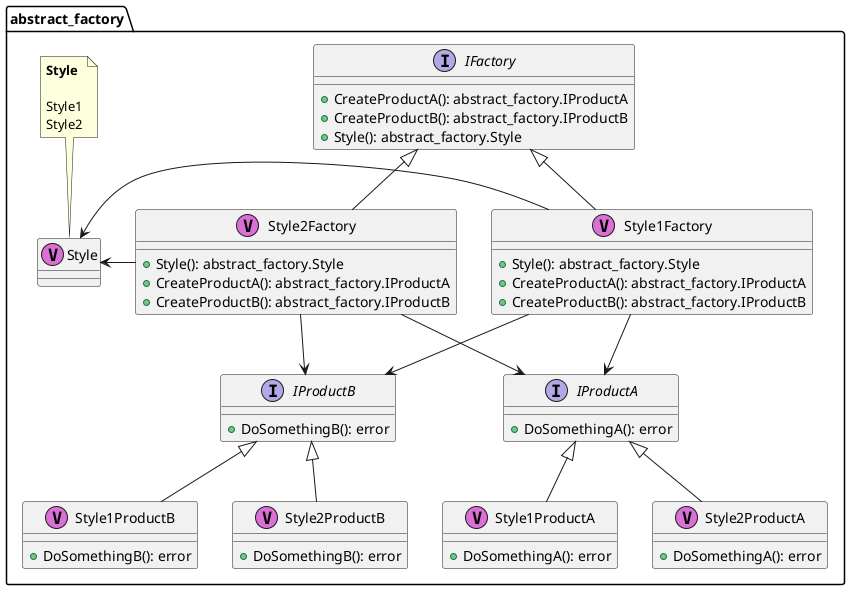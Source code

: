 @startuml

package "abstract_factory" {
	interface "IFactory" as abstract_factory.IFactory {
		+CreateProductA(): abstract_factory.IProductA
		+CreateProductB(): abstract_factory.IProductB
		+Style(): abstract_factory.Style
	}
}


	'abstract_factory.IFactory ..> abstract_factory.IProductA : <<return>> 
	'abstract_factory.IFactory ..> abstract_factory.IProductB : <<return>> 
	'abstract_factory.IFactory ..> abstract_factory.Style : <<return>> 

package "abstract_factory" {
	interface "IProductA" as abstract_factory.IProductA {
		+DoSomethingA(): error
	}
}



package "abstract_factory" {
	interface "IProductB" as abstract_factory.IProductB {
		+DoSomethingB(): error
	}
}



package "abstract_factory" {
	class "Style" as abstract_factory.Style <<V,Orchid>>
}



package "abstract_factory" {
	class "Style1Factory" as abstract_factory.Style1Factory <<V,Orchid>> {
		+Style(): abstract_factory.Style
		+CreateProductA(): abstract_factory.IProductA
		+CreateProductB(): abstract_factory.IProductB
	}
	Style1Factory -right-> Style
	Style1Factory -down-> abstract_factory.IProductA
	Style1Factory -down-> abstract_factory.IProductB
}


	'abstract_factory.Style1Factory ..> abstract_factory.Style : <<return>> 
	'abstract_factory.Style1Factory ..> abstract_factory.IProductA : <<return>> 
	'abstract_factory.Style1Factory ..> abstract_factory.IProductB : <<return>> 

package "abstract_factory" {
	class "Style1ProductA" as abstract_factory.Style1ProductA <<V,Orchid>> {
		+DoSomethingA(): error
	}
}



package "abstract_factory" {
	class "Style1ProductB" as abstract_factory.Style1ProductB <<V,Orchid>> {
		+DoSomethingB(): error
	}
}



package "abstract_factory" {
	class "Style2Factory" as abstract_factory.Style2Factory <<V,Orchid>> {
		+Style(): abstract_factory.Style
		+CreateProductA(): abstract_factory.IProductA
		+CreateProductB(): abstract_factory.IProductB
	}
	Style2Factory -left-> Style
	Style2Factory -down-> abstract_factory.IProductA
	Style2Factory -down-> abstract_factory.IProductB
}


	'abstract_factory.Style2Factory ..> abstract_factory.Style : <<return>> 
	'abstract_factory.Style2Factory ..> abstract_factory.IProductA : <<return>> 
	'abstract_factory.Style2Factory ..> abstract_factory.IProductB : <<return>> 

package "abstract_factory" {
	class "Style2ProductA" as abstract_factory.Style2ProductA <<V,Orchid>> {
		+DoSomethingA(): error
	}
}



package "abstract_factory" {
	class "Style2ProductB" as abstract_factory.Style2ProductB <<V,Orchid>> {
		+DoSomethingB(): error
	}
}

	abstract_factory.Style1Factory -up-|> abstract_factory.IFactory
	abstract_factory.Style1ProductA -up-|> abstract_factory.IProductA
	abstract_factory.Style1ProductB -up-|> abstract_factory.IProductB
	abstract_factory.Style2Factory -up-|> abstract_factory.IFactory
	abstract_factory.Style2ProductA -up-|> abstract_factory.IProductA
	abstract_factory.Style2ProductB -up-|> abstract_factory.IProductB

package "abstract_factory" {
	note as N_abstract_factory_Style
		<b>Style</b>

		Style1
		Style2
	end note
}
N_abstract_factory_Style --> abstract_factory.Style

'abstract_factory.Style1Factory ..> abstract_factory.Style1ProductA
'abstract_factory.Style1Factory ..> abstract_factory.Style1ProductB
'abstract_factory.Style2Factory ..> abstract_factory.Style2ProductA
'abstract_factory.Style2Factory ..> abstract_factory.Style2ProductB

@enduml
